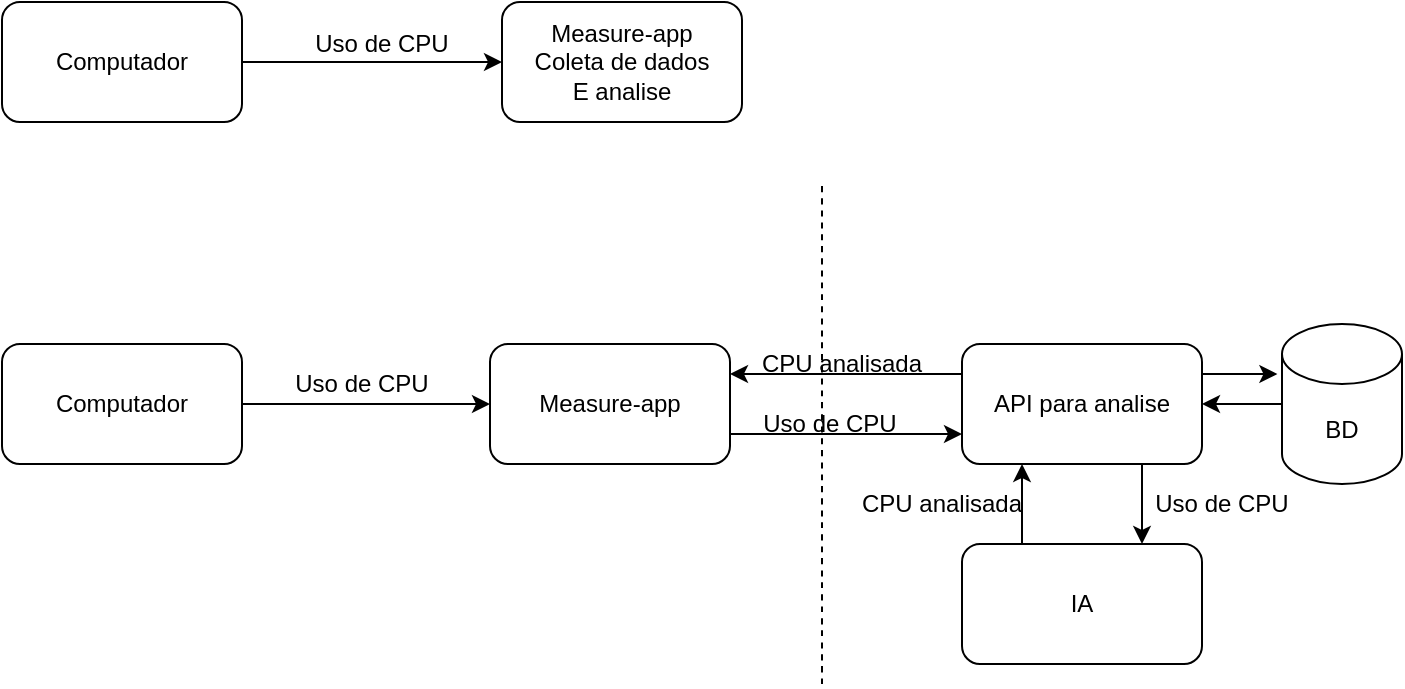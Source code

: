 <mxfile version="14.2.9" type="github">
  <diagram id="XTiPLLbaOTo3zk3PVDdU" name="Page-1">
    <mxGraphModel dx="1718" dy="662" grid="0" gridSize="10" guides="1" tooltips="1" connect="1" arrows="1" fold="1" page="0" pageScale="1" pageWidth="827" pageHeight="1169" background="none" math="0" shadow="0">
      <root>
        <mxCell id="0" />
        <mxCell id="1" parent="0" />
        <mxCell id="HrI9ifF9CnB-6xsceKTo-3" style="edgeStyle=orthogonalEdgeStyle;orthogonalLoop=1;jettySize=auto;html=1;entryX=0;entryY=0.5;entryDx=0;entryDy=0;curved=1;" edge="1" parent="1" source="HrI9ifF9CnB-6xsceKTo-1" target="HrI9ifF9CnB-6xsceKTo-2">
          <mxGeometry relative="1" as="geometry" />
        </mxCell>
        <mxCell id="HrI9ifF9CnB-6xsceKTo-1" value="Computador" style="whiteSpace=wrap;html=1;rounded=1;" vertex="1" parent="1">
          <mxGeometry x="110" y="119" width="120" height="60" as="geometry" />
        </mxCell>
        <mxCell id="HrI9ifF9CnB-6xsceKTo-2" value="Measure-app&lt;br&gt;Coleta de dados&lt;br&gt;E analise" style="whiteSpace=wrap;html=1;rounded=1;" vertex="1" parent="1">
          <mxGeometry x="360" y="119" width="120" height="60" as="geometry" />
        </mxCell>
        <mxCell id="HrI9ifF9CnB-6xsceKTo-4" value="Uso de CPU" style="text;html=1;strokeColor=none;fillColor=none;align=center;verticalAlign=middle;whiteSpace=wrap;rounded=1;" vertex="1" parent="1">
          <mxGeometry x="260" y="130" width="80" height="20" as="geometry" />
        </mxCell>
        <mxCell id="HrI9ifF9CnB-6xsceKTo-7" style="edgeStyle=orthogonalEdgeStyle;orthogonalLoop=1;jettySize=auto;html=1;entryX=0;entryY=0.5;entryDx=0;entryDy=0;curved=1;" edge="1" parent="1" source="HrI9ifF9CnB-6xsceKTo-5" target="HrI9ifF9CnB-6xsceKTo-6">
          <mxGeometry relative="1" as="geometry" />
        </mxCell>
        <mxCell id="HrI9ifF9CnB-6xsceKTo-5" value="Computador" style="whiteSpace=wrap;html=1;rounded=1;" vertex="1" parent="1">
          <mxGeometry x="110" y="290" width="120" height="60" as="geometry" />
        </mxCell>
        <mxCell id="HrI9ifF9CnB-6xsceKTo-18" style="edgeStyle=orthogonalEdgeStyle;orthogonalLoop=1;jettySize=auto;html=1;exitX=1;exitY=0.75;exitDx=0;exitDy=0;entryX=0;entryY=0.75;entryDx=0;entryDy=0;curved=1;" edge="1" parent="1" source="HrI9ifF9CnB-6xsceKTo-6" target="HrI9ifF9CnB-6xsceKTo-10">
          <mxGeometry relative="1" as="geometry" />
        </mxCell>
        <mxCell id="HrI9ifF9CnB-6xsceKTo-6" value="Measure-app" style="whiteSpace=wrap;html=1;rounded=1;" vertex="1" parent="1">
          <mxGeometry x="354" y="290" width="120" height="60" as="geometry" />
        </mxCell>
        <mxCell id="HrI9ifF9CnB-6xsceKTo-8" value="Uso de CPU" style="text;html=1;strokeColor=none;fillColor=none;align=center;verticalAlign=middle;whiteSpace=wrap;rounded=1;" vertex="1" parent="1">
          <mxGeometry x="250" y="300" width="80" height="20" as="geometry" />
        </mxCell>
        <mxCell id="HrI9ifF9CnB-6xsceKTo-17" style="edgeStyle=orthogonalEdgeStyle;orthogonalLoop=1;jettySize=auto;html=1;exitX=0.75;exitY=1;exitDx=0;exitDy=0;entryX=0.75;entryY=0;entryDx=0;entryDy=0;curved=1;" edge="1" parent="1" source="HrI9ifF9CnB-6xsceKTo-10" target="HrI9ifF9CnB-6xsceKTo-11">
          <mxGeometry relative="1" as="geometry" />
        </mxCell>
        <mxCell id="HrI9ifF9CnB-6xsceKTo-19" style="edgeStyle=orthogonalEdgeStyle;orthogonalLoop=1;jettySize=auto;html=1;exitX=0;exitY=0.25;exitDx=0;exitDy=0;entryX=1;entryY=0.25;entryDx=0;entryDy=0;curved=1;" edge="1" parent="1" source="HrI9ifF9CnB-6xsceKTo-10" target="HrI9ifF9CnB-6xsceKTo-6">
          <mxGeometry relative="1" as="geometry" />
        </mxCell>
        <mxCell id="HrI9ifF9CnB-6xsceKTo-33" style="edgeStyle=orthogonalEdgeStyle;orthogonalLoop=1;jettySize=auto;html=1;exitX=1;exitY=0.25;exitDx=0;exitDy=0;entryX=-0.038;entryY=0.304;entryDx=0;entryDy=0;entryPerimeter=0;curved=1;" edge="1" parent="1" source="HrI9ifF9CnB-6xsceKTo-10" target="HrI9ifF9CnB-6xsceKTo-28">
          <mxGeometry relative="1" as="geometry" />
        </mxCell>
        <mxCell id="HrI9ifF9CnB-6xsceKTo-10" value="API para analise" style="whiteSpace=wrap;html=1;rounded=1;" vertex="1" parent="1">
          <mxGeometry x="590" y="290" width="120" height="60" as="geometry" />
        </mxCell>
        <mxCell id="HrI9ifF9CnB-6xsceKTo-16" style="edgeStyle=orthogonalEdgeStyle;orthogonalLoop=1;jettySize=auto;html=1;exitX=0.25;exitY=0;exitDx=0;exitDy=0;entryX=0.25;entryY=1;entryDx=0;entryDy=0;curved=1;" edge="1" parent="1" source="HrI9ifF9CnB-6xsceKTo-11" target="HrI9ifF9CnB-6xsceKTo-10">
          <mxGeometry relative="1" as="geometry" />
        </mxCell>
        <mxCell id="HrI9ifF9CnB-6xsceKTo-11" value="IA" style="whiteSpace=wrap;html=1;rounded=1;" vertex="1" parent="1">
          <mxGeometry x="590" y="390" width="120" height="60" as="geometry" />
        </mxCell>
        <mxCell id="HrI9ifF9CnB-6xsceKTo-20" value="Uso de CPU" style="text;html=1;strokeColor=none;fillColor=none;align=center;verticalAlign=middle;whiteSpace=wrap;rounded=1;" vertex="1" parent="1">
          <mxGeometry x="484" y="320" width="80" height="20" as="geometry" />
        </mxCell>
        <mxCell id="HrI9ifF9CnB-6xsceKTo-21" value="CPU analisada" style="text;html=1;strokeColor=none;fillColor=none;align=center;verticalAlign=middle;whiteSpace=wrap;rounded=1;" vertex="1" parent="1">
          <mxGeometry x="480" y="290" width="100" height="20" as="geometry" />
        </mxCell>
        <mxCell id="HrI9ifF9CnB-6xsceKTo-23" value="CPU analisada" style="text;html=1;strokeColor=none;fillColor=none;align=center;verticalAlign=middle;whiteSpace=wrap;rounded=1;" vertex="1" parent="1">
          <mxGeometry x="530" y="360" width="100" height="20" as="geometry" />
        </mxCell>
        <mxCell id="HrI9ifF9CnB-6xsceKTo-25" value="Uso de CPU" style="text;html=1;strokeColor=none;fillColor=none;align=center;verticalAlign=middle;whiteSpace=wrap;rounded=1;" vertex="1" parent="1">
          <mxGeometry x="680" y="360" width="80" height="20" as="geometry" />
        </mxCell>
        <mxCell id="HrI9ifF9CnB-6xsceKTo-27" value="" style="endArrow=none;dashed=1;html=1;curved=1;" edge="1" parent="1">
          <mxGeometry width="50" height="50" relative="1" as="geometry">
            <mxPoint x="520" y="460" as="sourcePoint" />
            <mxPoint x="520" y="210" as="targetPoint" />
          </mxGeometry>
        </mxCell>
        <mxCell id="HrI9ifF9CnB-6xsceKTo-32" style="edgeStyle=orthogonalEdgeStyle;orthogonalLoop=1;jettySize=auto;html=1;entryX=1;entryY=0.5;entryDx=0;entryDy=0;curved=1;" edge="1" parent="1" source="HrI9ifF9CnB-6xsceKTo-28" target="HrI9ifF9CnB-6xsceKTo-10">
          <mxGeometry relative="1" as="geometry" />
        </mxCell>
        <mxCell id="HrI9ifF9CnB-6xsceKTo-28" value="BD" style="shape=cylinder3;whiteSpace=wrap;html=1;boundedLbl=1;backgroundOutline=1;size=15;rounded=1;" vertex="1" parent="1">
          <mxGeometry x="750" y="280" width="60" height="80" as="geometry" />
        </mxCell>
      </root>
    </mxGraphModel>
  </diagram>
</mxfile>
